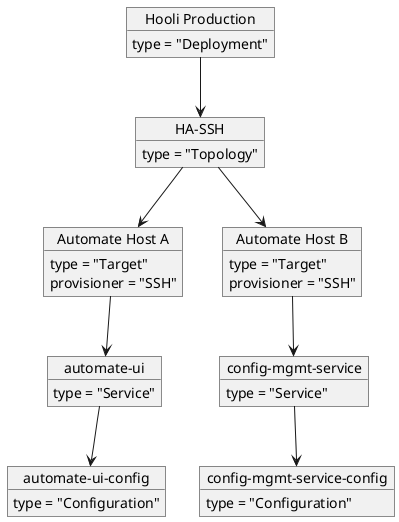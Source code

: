 @startuml
object "Hooli Production" as deployment {
  type = "Deployment"
}
object "HA-SSH" as hassh {
    type = "Topology"
}
object "Automate Host A" as automatea {
    type = "Target"
    provisioner = "SSH"
}
object "automate-ui" as aui {
    type = "Service"
}
object "automate-ui-config" as auicfg {
    type = "Configuration"
}
object "Automate Host B" as automateb {
    type = "Target"
    provisioner = "SSH"
}
object "config-mgmt-service" as cosvc {
    type = "Service"
}
object "config-mgmt-service-config" as cosvcc {
    type = "Configuration"
}

deployment --> hassh
hassh --> automatea
hassh --> automateb

automatea --> aui
aui --> auicfg

automateb --> cosvc
cosvc --> cosvcc
@enduml
